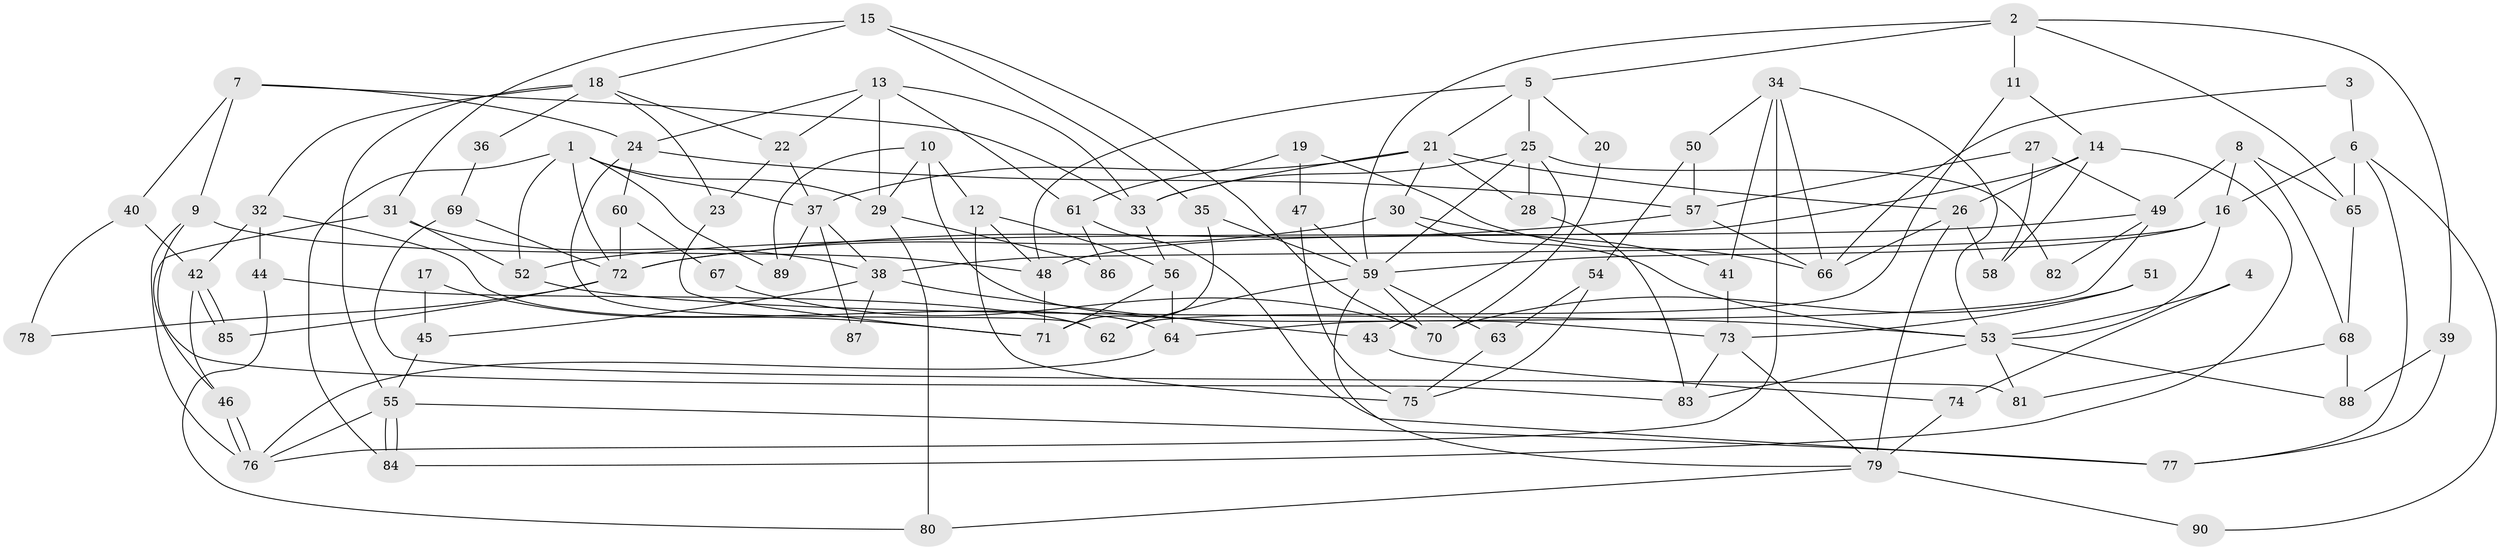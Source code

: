 // Generated by graph-tools (version 1.1) at 2025/50/03/09/25 03:50:03]
// undirected, 90 vertices, 180 edges
graph export_dot {
graph [start="1"]
  node [color=gray90,style=filled];
  1;
  2;
  3;
  4;
  5;
  6;
  7;
  8;
  9;
  10;
  11;
  12;
  13;
  14;
  15;
  16;
  17;
  18;
  19;
  20;
  21;
  22;
  23;
  24;
  25;
  26;
  27;
  28;
  29;
  30;
  31;
  32;
  33;
  34;
  35;
  36;
  37;
  38;
  39;
  40;
  41;
  42;
  43;
  44;
  45;
  46;
  47;
  48;
  49;
  50;
  51;
  52;
  53;
  54;
  55;
  56;
  57;
  58;
  59;
  60;
  61;
  62;
  63;
  64;
  65;
  66;
  67;
  68;
  69;
  70;
  71;
  72;
  73;
  74;
  75;
  76;
  77;
  78;
  79;
  80;
  81;
  82;
  83;
  84;
  85;
  86;
  87;
  88;
  89;
  90;
  1 -- 29;
  1 -- 52;
  1 -- 37;
  1 -- 72;
  1 -- 84;
  1 -- 89;
  2 -- 59;
  2 -- 5;
  2 -- 11;
  2 -- 39;
  2 -- 65;
  3 -- 66;
  3 -- 6;
  4 -- 53;
  4 -- 74;
  5 -- 25;
  5 -- 21;
  5 -- 20;
  5 -- 48;
  6 -- 16;
  6 -- 65;
  6 -- 77;
  6 -- 90;
  7 -- 9;
  7 -- 24;
  7 -- 33;
  7 -- 40;
  8 -- 49;
  8 -- 68;
  8 -- 16;
  8 -- 65;
  9 -- 83;
  9 -- 76;
  9 -- 48;
  10 -- 89;
  10 -- 12;
  10 -- 29;
  10 -- 73;
  11 -- 14;
  11 -- 62;
  12 -- 56;
  12 -- 48;
  12 -- 75;
  13 -- 24;
  13 -- 22;
  13 -- 29;
  13 -- 33;
  13 -- 61;
  14 -- 84;
  14 -- 48;
  14 -- 26;
  14 -- 58;
  15 -- 31;
  15 -- 35;
  15 -- 18;
  15 -- 70;
  16 -- 38;
  16 -- 53;
  16 -- 59;
  17 -- 45;
  17 -- 71;
  18 -- 55;
  18 -- 22;
  18 -- 23;
  18 -- 32;
  18 -- 36;
  19 -- 66;
  19 -- 47;
  19 -- 61;
  20 -- 70;
  21 -- 33;
  21 -- 26;
  21 -- 28;
  21 -- 30;
  21 -- 37;
  22 -- 37;
  22 -- 23;
  23 -- 71;
  24 -- 57;
  24 -- 62;
  24 -- 60;
  25 -- 33;
  25 -- 28;
  25 -- 43;
  25 -- 59;
  25 -- 82;
  26 -- 79;
  26 -- 58;
  26 -- 66;
  27 -- 58;
  27 -- 57;
  27 -- 49;
  28 -- 83;
  29 -- 80;
  29 -- 86;
  30 -- 41;
  30 -- 53;
  30 -- 72;
  31 -- 52;
  31 -- 46;
  31 -- 38;
  32 -- 64;
  32 -- 42;
  32 -- 44;
  33 -- 56;
  34 -- 53;
  34 -- 76;
  34 -- 41;
  34 -- 50;
  34 -- 66;
  35 -- 71;
  35 -- 59;
  36 -- 69;
  37 -- 38;
  37 -- 87;
  37 -- 89;
  38 -- 43;
  38 -- 45;
  38 -- 87;
  39 -- 77;
  39 -- 88;
  40 -- 42;
  40 -- 78;
  41 -- 73;
  42 -- 85;
  42 -- 85;
  42 -- 46;
  43 -- 74;
  44 -- 62;
  44 -- 80;
  45 -- 55;
  46 -- 76;
  46 -- 76;
  47 -- 59;
  47 -- 75;
  48 -- 71;
  49 -- 64;
  49 -- 52;
  49 -- 82;
  50 -- 57;
  50 -- 54;
  51 -- 73;
  51 -- 70;
  52 -- 53;
  53 -- 81;
  53 -- 83;
  53 -- 88;
  54 -- 63;
  54 -- 75;
  55 -- 77;
  55 -- 84;
  55 -- 84;
  55 -- 76;
  56 -- 71;
  56 -- 64;
  57 -- 72;
  57 -- 66;
  59 -- 62;
  59 -- 63;
  59 -- 70;
  59 -- 79;
  60 -- 72;
  60 -- 67;
  61 -- 77;
  61 -- 86;
  63 -- 75;
  64 -- 76;
  65 -- 68;
  67 -- 70;
  68 -- 88;
  68 -- 81;
  69 -- 72;
  69 -- 81;
  72 -- 78;
  72 -- 85;
  73 -- 79;
  73 -- 83;
  74 -- 79;
  79 -- 80;
  79 -- 90;
}
